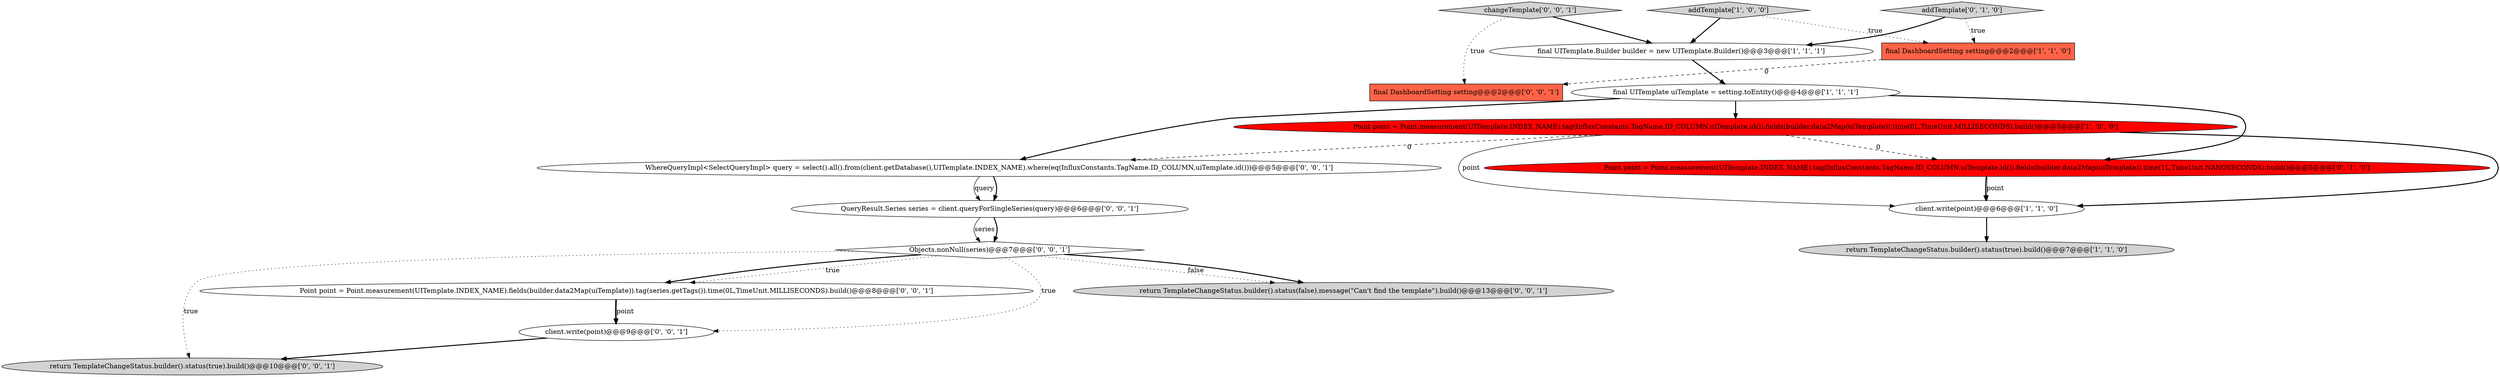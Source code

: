digraph {
17 [style = filled, label = "return TemplateChangeStatus.builder().status(true).build()@@@10@@@['0', '0', '1']", fillcolor = lightgray, shape = ellipse image = "AAA0AAABBB3BBB"];
7 [style = filled, label = "addTemplate['0', '1', '0']", fillcolor = lightgray, shape = diamond image = "AAA0AAABBB2BBB"];
1 [style = filled, label = "addTemplate['1', '0', '0']", fillcolor = lightgray, shape = diamond image = "AAA0AAABBB1BBB"];
10 [style = filled, label = "changeTemplate['0', '0', '1']", fillcolor = lightgray, shape = diamond image = "AAA0AAABBB3BBB"];
4 [style = filled, label = "final UITemplate uiTemplate = setting.toEntity()@@@4@@@['1', '1', '1']", fillcolor = white, shape = ellipse image = "AAA0AAABBB1BBB"];
13 [style = filled, label = "Objects.nonNull(series)@@@7@@@['0', '0', '1']", fillcolor = white, shape = diamond image = "AAA0AAABBB3BBB"];
14 [style = filled, label = "Point point = Point.measurement(UITemplate.INDEX_NAME).fields(builder.data2Map(uiTemplate)).tag(series.getTags()).time(0L,TimeUnit.MILLISECONDS).build()@@@8@@@['0', '0', '1']", fillcolor = white, shape = ellipse image = "AAA0AAABBB3BBB"];
11 [style = filled, label = "QueryResult.Series series = client.queryForSingleSeries(query)@@@6@@@['0', '0', '1']", fillcolor = white, shape = ellipse image = "AAA0AAABBB3BBB"];
15 [style = filled, label = "final DashboardSetting setting@@@2@@@['0', '0', '1']", fillcolor = tomato, shape = box image = "AAA0AAABBB3BBB"];
8 [style = filled, label = "Point point = Point.measurement(UITemplate.INDEX_NAME).tag(InfluxConstants.TagName.ID_COLUMN,uiTemplate.id()).fields(builder.data2Map(uiTemplate)).time(1L,TimeUnit.NANOSECONDS).build()@@@5@@@['0', '1', '0']", fillcolor = red, shape = ellipse image = "AAA1AAABBB2BBB"];
0 [style = filled, label = "return TemplateChangeStatus.builder().status(true).build()@@@7@@@['1', '1', '0']", fillcolor = lightgray, shape = ellipse image = "AAA0AAABBB1BBB"];
9 [style = filled, label = "return TemplateChangeStatus.builder().status(false).message(\"Can't find the template\").build()@@@13@@@['0', '0', '1']", fillcolor = lightgray, shape = ellipse image = "AAA0AAABBB3BBB"];
3 [style = filled, label = "final UITemplate.Builder builder = new UITemplate.Builder()@@@3@@@['1', '1', '1']", fillcolor = white, shape = ellipse image = "AAA0AAABBB1BBB"];
16 [style = filled, label = "client.write(point)@@@9@@@['0', '0', '1']", fillcolor = white, shape = ellipse image = "AAA0AAABBB3BBB"];
6 [style = filled, label = "Point point = Point.measurement(UITemplate.INDEX_NAME).tag(InfluxConstants.TagName.ID_COLUMN,uiTemplate.id()).fields(builder.data2Map(uiTemplate)).time(0L,TimeUnit.MILLISECONDS).build()@@@5@@@['1', '0', '0']", fillcolor = red, shape = ellipse image = "AAA1AAABBB1BBB"];
2 [style = filled, label = "client.write(point)@@@6@@@['1', '1', '0']", fillcolor = white, shape = ellipse image = "AAA0AAABBB1BBB"];
5 [style = filled, label = "final DashboardSetting setting@@@2@@@['1', '1', '0']", fillcolor = tomato, shape = box image = "AAA0AAABBB1BBB"];
12 [style = filled, label = "WhereQueryImpl<SelectQueryImpl> query = select().all().from(client.getDatabase(),UITemplate.INDEX_NAME).where(eq(InfluxConstants.TagName.ID_COLUMN,uiTemplate.id()))@@@5@@@['0', '0', '1']", fillcolor = white, shape = ellipse image = "AAA0AAABBB3BBB"];
14->16 [style = bold, label=""];
13->16 [style = dotted, label="true"];
6->2 [style = solid, label="point"];
13->17 [style = dotted, label="true"];
6->8 [style = dashed, label="0"];
4->6 [style = bold, label=""];
12->11 [style = bold, label=""];
1->3 [style = bold, label=""];
10->3 [style = bold, label=""];
16->17 [style = bold, label=""];
3->4 [style = bold, label=""];
7->3 [style = bold, label=""];
12->11 [style = solid, label="query"];
7->5 [style = dotted, label="true"];
6->2 [style = bold, label=""];
6->12 [style = dashed, label="0"];
10->15 [style = dotted, label="true"];
13->9 [style = dotted, label="false"];
2->0 [style = bold, label=""];
8->2 [style = bold, label=""];
8->2 [style = solid, label="point"];
11->13 [style = bold, label=""];
4->12 [style = bold, label=""];
4->8 [style = bold, label=""];
13->9 [style = bold, label=""];
11->13 [style = solid, label="series"];
13->14 [style = dotted, label="true"];
5->15 [style = dashed, label="0"];
13->14 [style = bold, label=""];
1->5 [style = dotted, label="true"];
14->16 [style = solid, label="point"];
}

